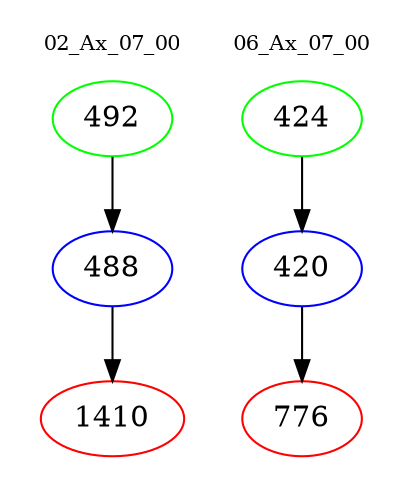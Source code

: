 digraph{
subgraph cluster_0 {
color = white
label = "02_Ax_07_00";
fontsize=10;
T0_492 [label="492", color="green"]
T0_492 -> T0_488 [color="black"]
T0_488 [label="488", color="blue"]
T0_488 -> T0_1410 [color="black"]
T0_1410 [label="1410", color="red"]
}
subgraph cluster_1 {
color = white
label = "06_Ax_07_00";
fontsize=10;
T1_424 [label="424", color="green"]
T1_424 -> T1_420 [color="black"]
T1_420 [label="420", color="blue"]
T1_420 -> T1_776 [color="black"]
T1_776 [label="776", color="red"]
}
}

